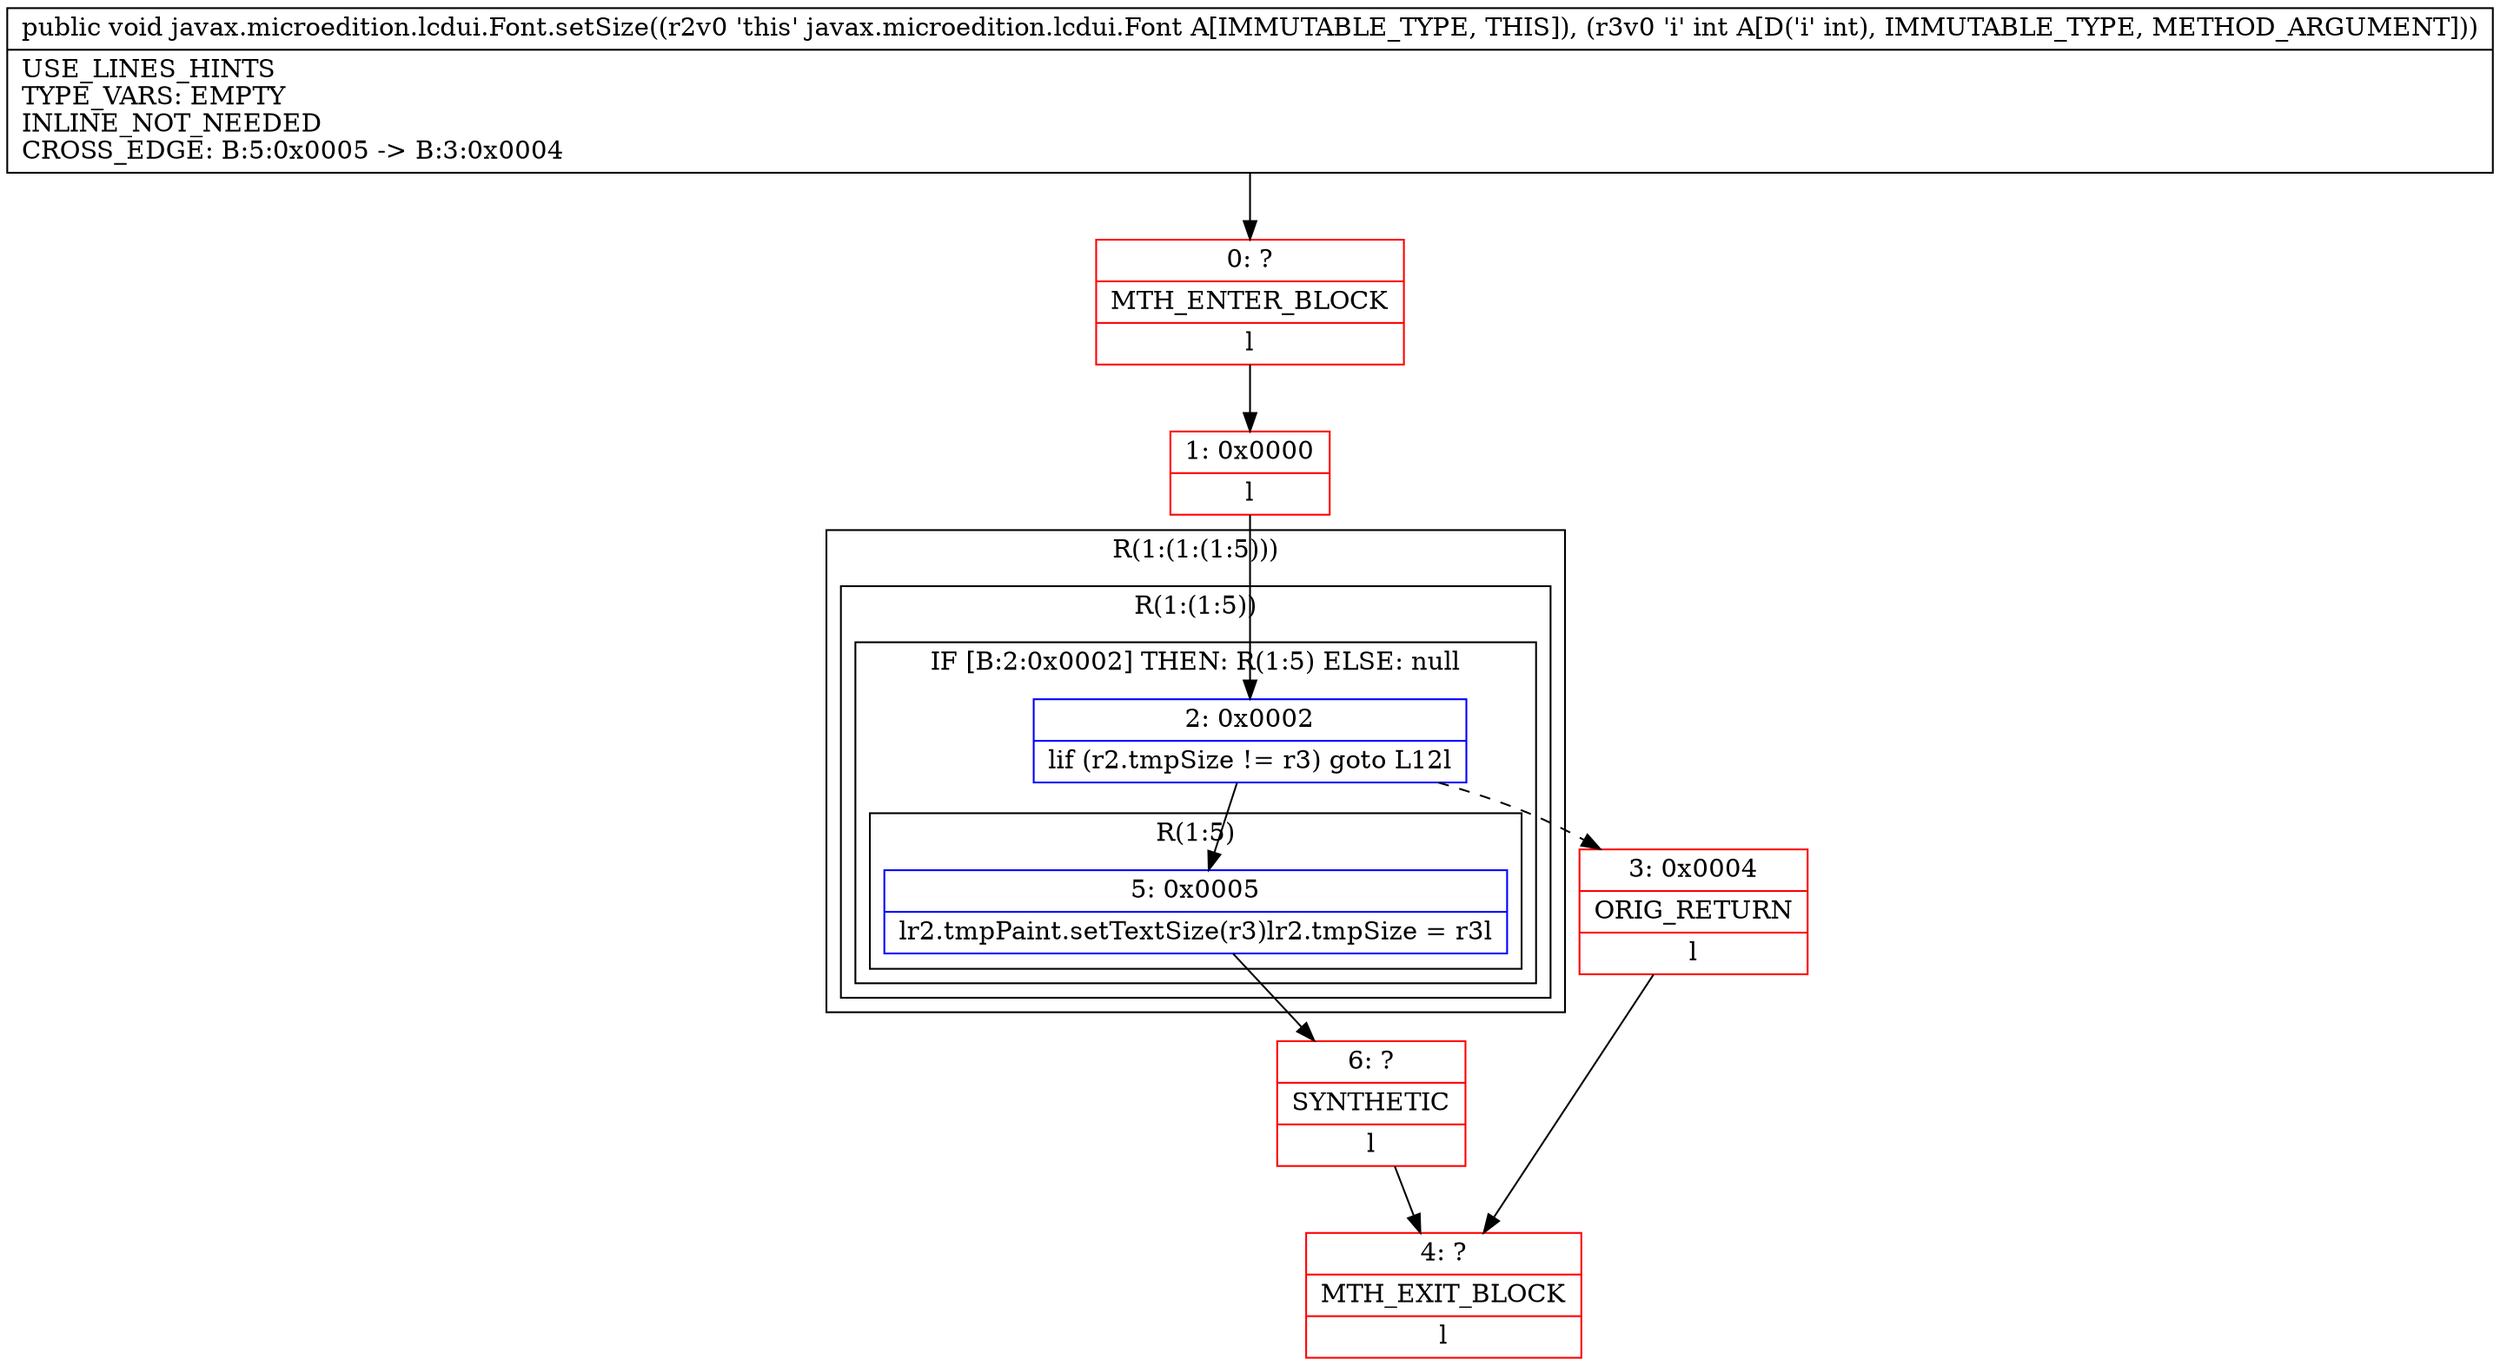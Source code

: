 digraph "CFG forjavax.microedition.lcdui.Font.setSize(I)V" {
subgraph cluster_Region_1797700450 {
label = "R(1:(1:(1:5)))";
node [shape=record,color=blue];
subgraph cluster_Region_1314099289 {
label = "R(1:(1:5))";
node [shape=record,color=blue];
subgraph cluster_IfRegion_1258372391 {
label = "IF [B:2:0x0002] THEN: R(1:5) ELSE: null";
node [shape=record,color=blue];
Node_2 [shape=record,label="{2\:\ 0x0002|lif (r2.tmpSize != r3) goto L12l}"];
subgraph cluster_Region_670820852 {
label = "R(1:5)";
node [shape=record,color=blue];
Node_5 [shape=record,label="{5\:\ 0x0005|lr2.tmpPaint.setTextSize(r3)lr2.tmpSize = r3l}"];
}
}
}
}
Node_0 [shape=record,color=red,label="{0\:\ ?|MTH_ENTER_BLOCK\l|l}"];
Node_1 [shape=record,color=red,label="{1\:\ 0x0000|l}"];
Node_3 [shape=record,color=red,label="{3\:\ 0x0004|ORIG_RETURN\l|l}"];
Node_4 [shape=record,color=red,label="{4\:\ ?|MTH_EXIT_BLOCK\l|l}"];
Node_6 [shape=record,color=red,label="{6\:\ ?|SYNTHETIC\l|l}"];
MethodNode[shape=record,label="{public void javax.microedition.lcdui.Font.setSize((r2v0 'this' javax.microedition.lcdui.Font A[IMMUTABLE_TYPE, THIS]), (r3v0 'i' int A[D('i' int), IMMUTABLE_TYPE, METHOD_ARGUMENT]))  | USE_LINES_HINTS\lTYPE_VARS: EMPTY\lINLINE_NOT_NEEDED\lCROSS_EDGE: B:5:0x0005 \-\> B:3:0x0004\l}"];
MethodNode -> Node_0;
Node_2 -> Node_3[style=dashed];
Node_2 -> Node_5;
Node_5 -> Node_6;
Node_0 -> Node_1;
Node_1 -> Node_2;
Node_3 -> Node_4;
Node_6 -> Node_4;
}

